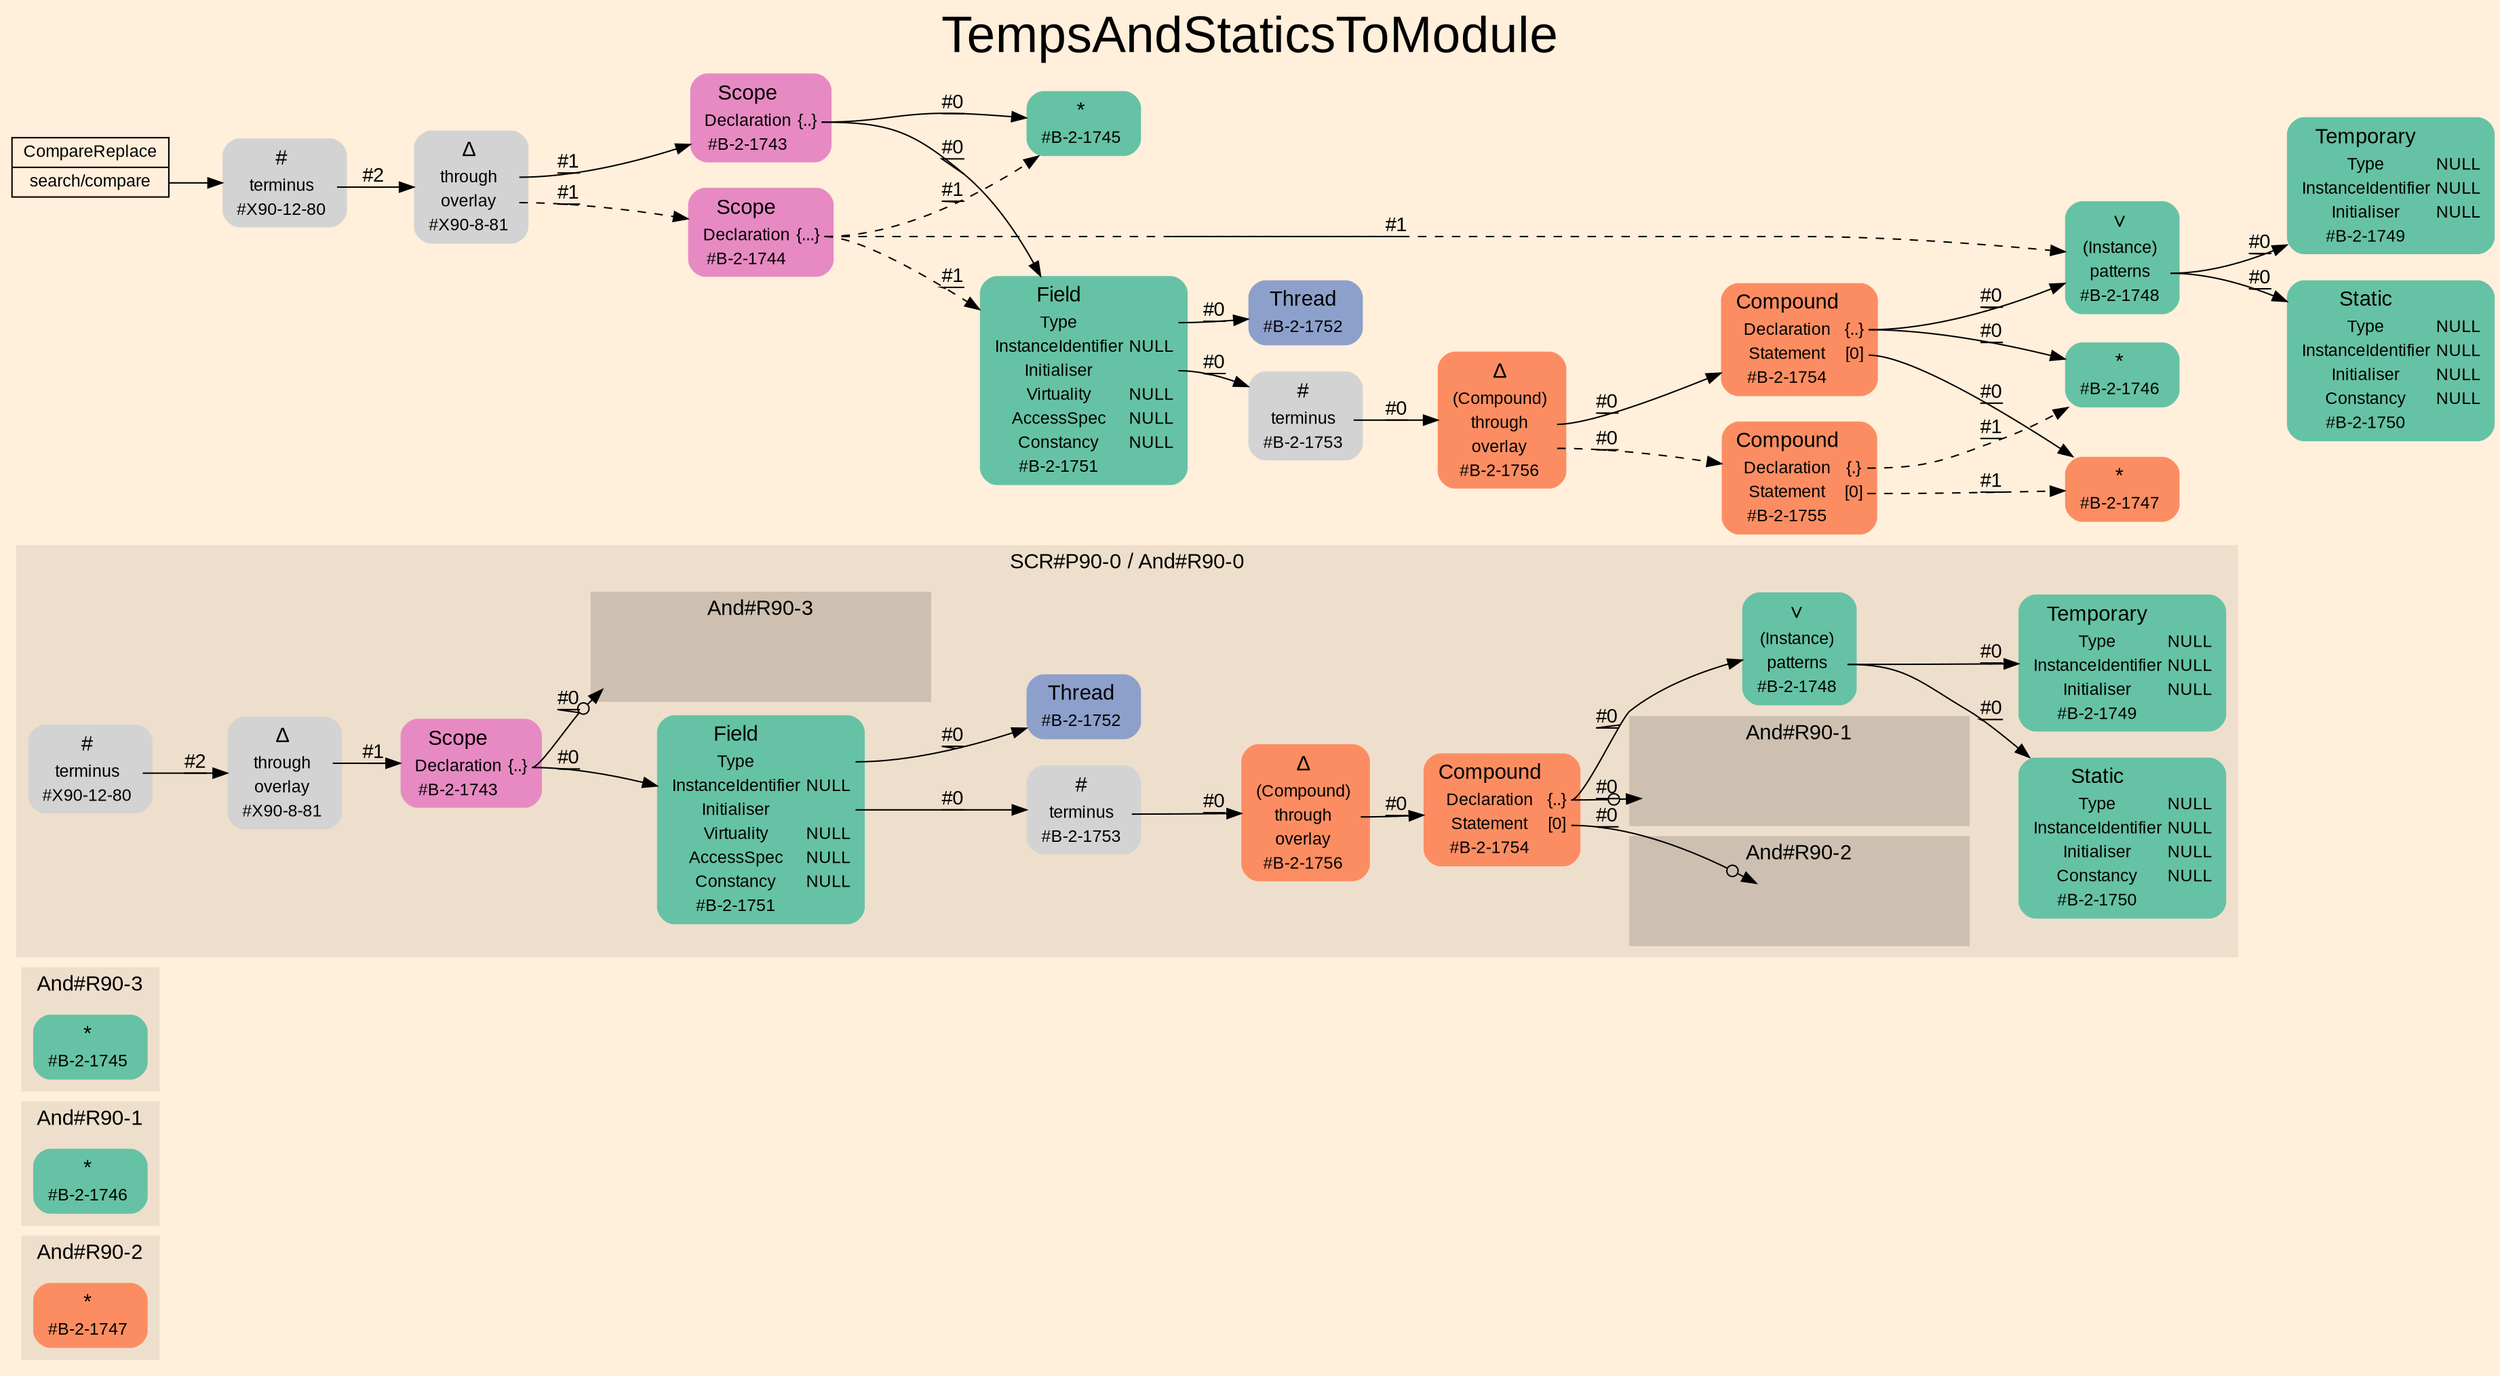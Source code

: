 digraph "TempsAndStaticsToModule" {
label = "TempsAndStaticsToModule"
labelloc = t
fontsize = "36"
graph [
    rankdir = "LR"
    ranksep = 0.3
    bgcolor = antiquewhite1
    color = black
    fontcolor = black
    fontname = "Arial"
];
node [
    fontname = "Arial"
];
edge [
    fontname = "Arial"
];

// -------------------- figure And#R90-2 --------------------
// -------- region And#R90-2 ----------
subgraph "clusterAnd#R90-2" {
    label = "And#R90-2"
    style = "filled"
    color = antiquewhite2
    fontsize = "15"
    "And#R90-2/#B-2-1747" [
        // -------- block And#R90-2/#B-2-1747 ----------
        shape = "plaintext"
        fillcolor = "/set28/2"
        label = <<TABLE BORDER="0" CELLBORDER="0" CELLSPACING="0">
         <TR><TD><FONT POINT-SIZE="15.0">*</FONT></TD><TD></TD></TR>
         <TR><TD>#B-2-1747</TD><TD PORT="port0"></TD></TR>
        </TABLE>>
        style = "rounded,filled"
        fontsize = "12"
    ];
    
}


// -------------------- figure And#R90-1 --------------------
// -------- region And#R90-1 ----------
subgraph "clusterAnd#R90-1" {
    label = "And#R90-1"
    style = "filled"
    color = antiquewhite2
    fontsize = "15"
    "And#R90-1/#B-2-1746" [
        // -------- block And#R90-1/#B-2-1746 ----------
        shape = "plaintext"
        fillcolor = "/set28/1"
        label = <<TABLE BORDER="0" CELLBORDER="0" CELLSPACING="0">
         <TR><TD><FONT POINT-SIZE="15.0">*</FONT></TD><TD></TD></TR>
         <TR><TD>#B-2-1746</TD><TD PORT="port0"></TD></TR>
        </TABLE>>
        style = "rounded,filled"
        fontsize = "12"
    ];
    
}


// -------------------- figure And#R90-3 --------------------
// -------- region And#R90-3 ----------
subgraph "clusterAnd#R90-3" {
    label = "And#R90-3"
    style = "filled"
    color = antiquewhite2
    fontsize = "15"
    "And#R90-3/#B-2-1745" [
        // -------- block And#R90-3/#B-2-1745 ----------
        shape = "plaintext"
        fillcolor = "/set28/1"
        label = <<TABLE BORDER="0" CELLBORDER="0" CELLSPACING="0">
         <TR><TD><FONT POINT-SIZE="15.0">*</FONT></TD><TD></TD></TR>
         <TR><TD>#B-2-1745</TD><TD PORT="port0"></TD></TR>
        </TABLE>>
        style = "rounded,filled"
        fontsize = "12"
    ];
    
}


// -------------------- figure And#R90-0 --------------------
// -------- region And#R90-0 ----------
subgraph "clusterAnd#R90-0" {
    label = "SCR#P90-0 / And#R90-0"
    style = "filled"
    color = antiquewhite2
    fontsize = "15"
    "And#R90-0/#X90-12-80" [
        // -------- block And#R90-0/#X90-12-80 ----------
        shape = "plaintext"
        label = <<TABLE BORDER="0" CELLBORDER="0" CELLSPACING="0">
         <TR><TD><FONT POINT-SIZE="15.0">#</FONT></TD><TD></TD></TR>
         <TR><TD>terminus</TD><TD PORT="port0"></TD></TR>
         <TR><TD>#X90-12-80</TD><TD PORT="port1"></TD></TR>
        </TABLE>>
        style = "rounded,filled"
        fontsize = "12"
    ];
    
    "And#R90-0/#B-2-1756" [
        // -------- block And#R90-0/#B-2-1756 ----------
        shape = "plaintext"
        fillcolor = "/set28/2"
        label = <<TABLE BORDER="0" CELLBORDER="0" CELLSPACING="0">
         <TR><TD><FONT POINT-SIZE="15.0">Δ</FONT></TD><TD></TD></TR>
         <TR><TD>(Compound)</TD><TD PORT="port0"></TD></TR>
         <TR><TD>through</TD><TD PORT="port1"></TD></TR>
         <TR><TD>overlay</TD><TD PORT="port2"></TD></TR>
         <TR><TD>#B-2-1756</TD><TD PORT="port3"></TD></TR>
        </TABLE>>
        style = "rounded,filled"
        fontsize = "12"
    ];
    
    "And#R90-0/#B-2-1748" [
        // -------- block And#R90-0/#B-2-1748 ----------
        shape = "plaintext"
        fillcolor = "/set28/1"
        label = <<TABLE BORDER="0" CELLBORDER="0" CELLSPACING="0">
         <TR><TD><FONT POINT-SIZE="15.0">∨</FONT></TD><TD></TD></TR>
         <TR><TD>(Instance)</TD><TD PORT="port0"></TD></TR>
         <TR><TD>patterns</TD><TD PORT="port1"></TD></TR>
         <TR><TD>#B-2-1748</TD><TD PORT="port2"></TD></TR>
        </TABLE>>
        style = "rounded,filled"
        fontsize = "12"
    ];
    
    "And#R90-0/#B-2-1754" [
        // -------- block And#R90-0/#B-2-1754 ----------
        shape = "plaintext"
        fillcolor = "/set28/2"
        label = <<TABLE BORDER="0" CELLBORDER="0" CELLSPACING="0">
         <TR><TD><FONT POINT-SIZE="15.0">Compound</FONT></TD><TD></TD></TR>
         <TR><TD>Declaration</TD><TD PORT="port0">{..}</TD></TR>
         <TR><TD>Statement</TD><TD PORT="port1">[0]</TD></TR>
         <TR><TD>#B-2-1754</TD><TD PORT="port2"></TD></TR>
        </TABLE>>
        style = "rounded,filled"
        fontsize = "12"
    ];
    
    "And#R90-0/#B-2-1750" [
        // -------- block And#R90-0/#B-2-1750 ----------
        shape = "plaintext"
        fillcolor = "/set28/1"
        label = <<TABLE BORDER="0" CELLBORDER="0" CELLSPACING="0">
         <TR><TD><FONT POINT-SIZE="15.0">Static</FONT></TD><TD></TD></TR>
         <TR><TD>Type</TD><TD PORT="port0">NULL</TD></TR>
         <TR><TD>InstanceIdentifier</TD><TD PORT="port1">NULL</TD></TR>
         <TR><TD>Initialiser</TD><TD PORT="port2">NULL</TD></TR>
         <TR><TD>Constancy</TD><TD PORT="port3">NULL</TD></TR>
         <TR><TD>#B-2-1750</TD><TD PORT="port4"></TD></TR>
        </TABLE>>
        style = "rounded,filled"
        fontsize = "12"
    ];
    
    "And#R90-0/#B-2-1752" [
        // -------- block And#R90-0/#B-2-1752 ----------
        shape = "plaintext"
        fillcolor = "/set28/3"
        label = <<TABLE BORDER="0" CELLBORDER="0" CELLSPACING="0">
         <TR><TD><FONT POINT-SIZE="15.0">Thread</FONT></TD><TD></TD></TR>
         <TR><TD>#B-2-1752</TD><TD PORT="port0"></TD></TR>
        </TABLE>>
        style = "rounded,filled"
        fontsize = "12"
    ];
    
    "And#R90-0/#B-2-1751" [
        // -------- block And#R90-0/#B-2-1751 ----------
        shape = "plaintext"
        fillcolor = "/set28/1"
        label = <<TABLE BORDER="0" CELLBORDER="0" CELLSPACING="0">
         <TR><TD><FONT POINT-SIZE="15.0">Field</FONT></TD><TD></TD></TR>
         <TR><TD>Type</TD><TD PORT="port0"></TD></TR>
         <TR><TD>InstanceIdentifier</TD><TD PORT="port1">NULL</TD></TR>
         <TR><TD>Initialiser</TD><TD PORT="port2"></TD></TR>
         <TR><TD>Virtuality</TD><TD PORT="port3">NULL</TD></TR>
         <TR><TD>AccessSpec</TD><TD PORT="port4">NULL</TD></TR>
         <TR><TD>Constancy</TD><TD PORT="port5">NULL</TD></TR>
         <TR><TD>#B-2-1751</TD><TD PORT="port6"></TD></TR>
        </TABLE>>
        style = "rounded,filled"
        fontsize = "12"
    ];
    
    "And#R90-0/#X90-8-81" [
        // -------- block And#R90-0/#X90-8-81 ----------
        shape = "plaintext"
        label = <<TABLE BORDER="0" CELLBORDER="0" CELLSPACING="0">
         <TR><TD><FONT POINT-SIZE="15.0">Δ</FONT></TD><TD></TD></TR>
         <TR><TD>through</TD><TD PORT="port0"></TD></TR>
         <TR><TD>overlay</TD><TD PORT="port1"></TD></TR>
         <TR><TD>#X90-8-81</TD><TD PORT="port2"></TD></TR>
        </TABLE>>
        style = "rounded,filled"
        fontsize = "12"
    ];
    
    "And#R90-0/#B-2-1749" [
        // -------- block And#R90-0/#B-2-1749 ----------
        shape = "plaintext"
        fillcolor = "/set28/1"
        label = <<TABLE BORDER="0" CELLBORDER="0" CELLSPACING="0">
         <TR><TD><FONT POINT-SIZE="15.0">Temporary</FONT></TD><TD></TD></TR>
         <TR><TD>Type</TD><TD PORT="port0">NULL</TD></TR>
         <TR><TD>InstanceIdentifier</TD><TD PORT="port1">NULL</TD></TR>
         <TR><TD>Initialiser</TD><TD PORT="port2">NULL</TD></TR>
         <TR><TD>#B-2-1749</TD><TD PORT="port3"></TD></TR>
        </TABLE>>
        style = "rounded,filled"
        fontsize = "12"
    ];
    
    "And#R90-0/#B-2-1743" [
        // -------- block And#R90-0/#B-2-1743 ----------
        shape = "plaintext"
        fillcolor = "/set28/4"
        label = <<TABLE BORDER="0" CELLBORDER="0" CELLSPACING="0">
         <TR><TD><FONT POINT-SIZE="15.0">Scope</FONT></TD><TD></TD></TR>
         <TR><TD>Declaration</TD><TD PORT="port0">{..}</TD></TR>
         <TR><TD>#B-2-1743</TD><TD PORT="port1"></TD></TR>
        </TABLE>>
        style = "rounded,filled"
        fontsize = "12"
    ];
    
    "And#R90-0/#B-2-1753" [
        // -------- block And#R90-0/#B-2-1753 ----------
        shape = "plaintext"
        label = <<TABLE BORDER="0" CELLBORDER="0" CELLSPACING="0">
         <TR><TD><FONT POINT-SIZE="15.0">#</FONT></TD><TD></TD></TR>
         <TR><TD>terminus</TD><TD PORT="port0"></TD></TR>
         <TR><TD>#B-2-1753</TD><TD PORT="port1"></TD></TR>
        </TABLE>>
        style = "rounded,filled"
        fontsize = "12"
    ];
    
    // -------- region And#R90-0/And#R90-1 ----------
    subgraph "clusterAnd#R90-0/And#R90-1" {
        label = "And#R90-1"
        style = "filled"
        color = antiquewhite3
        fontsize = "15"
        "And#R90-0/And#R90-1/#B-2-1746" [
            // -------- block And#R90-0/And#R90-1/#B-2-1746 ----------
            shape = none
            fillcolor = "/set28/1"
            style = "invisible"
        ];
        
    }
    
    // -------- region And#R90-0/And#R90-2 ----------
    subgraph "clusterAnd#R90-0/And#R90-2" {
        label = "And#R90-2"
        style = "filled"
        color = antiquewhite3
        fontsize = "15"
        "And#R90-0/And#R90-2/#B-2-1747" [
            // -------- block And#R90-0/And#R90-2/#B-2-1747 ----------
            shape = none
            fillcolor = "/set28/2"
            style = "invisible"
        ];
        
    }
    
    // -------- region And#R90-0/And#R90-3 ----------
    subgraph "clusterAnd#R90-0/And#R90-3" {
        label = "And#R90-3"
        style = "filled"
        color = antiquewhite3
        fontsize = "15"
        "And#R90-0/And#R90-3/#B-2-1745" [
            // -------- block And#R90-0/And#R90-3/#B-2-1745 ----------
            shape = none
            fillcolor = "/set28/1"
            style = "invisible"
        ];
        
    }
    
}

"And#R90-0/#X90-12-80":port0 -> "And#R90-0/#X90-8-81" [
    label = "#2"
    decorate = true
    color = black
    fontcolor = black
];

"And#R90-0/#B-2-1756":port1 -> "And#R90-0/#B-2-1754" [
    label = "#0"
    decorate = true
    color = black
    fontcolor = black
];

"And#R90-0/#B-2-1748":port1 -> "And#R90-0/#B-2-1749" [
    label = "#0"
    decorate = true
    color = black
    fontcolor = black
];

"And#R90-0/#B-2-1748":port1 -> "And#R90-0/#B-2-1750" [
    label = "#0"
    decorate = true
    color = black
    fontcolor = black
];

"And#R90-0/#B-2-1754":port0 -> "And#R90-0/And#R90-1/#B-2-1746" [
    arrowhead="normalnoneodot"
    label = "#0"
    decorate = true
    color = black
    fontcolor = black
];

"And#R90-0/#B-2-1754":port0 -> "And#R90-0/#B-2-1748" [
    label = "#0"
    decorate = true
    color = black
    fontcolor = black
];

"And#R90-0/#B-2-1754":port1 -> "And#R90-0/And#R90-2/#B-2-1747" [
    arrowhead="normalnoneodot"
    label = "#0"
    decorate = true
    color = black
    fontcolor = black
];

"And#R90-0/#B-2-1751":port0 -> "And#R90-0/#B-2-1752" [
    label = "#0"
    decorate = true
    color = black
    fontcolor = black
];

"And#R90-0/#B-2-1751":port2 -> "And#R90-0/#B-2-1753" [
    label = "#0"
    decorate = true
    color = black
    fontcolor = black
];

"And#R90-0/#X90-8-81":port0 -> "And#R90-0/#B-2-1743" [
    label = "#1"
    decorate = true
    color = black
    fontcolor = black
];

"And#R90-0/#B-2-1743":port0 -> "And#R90-0/And#R90-3/#B-2-1745" [
    arrowhead="normalnoneodot"
    label = "#0"
    decorate = true
    color = black
    fontcolor = black
];

"And#R90-0/#B-2-1743":port0 -> "And#R90-0/#B-2-1751" [
    label = "#0"
    decorate = true
    color = black
    fontcolor = black
];

"And#R90-0/#B-2-1753":port0 -> "And#R90-0/#B-2-1756" [
    label = "#0"
    decorate = true
    color = black
    fontcolor = black
];


// -------------------- transformation figure --------------------
"CR#X90-10-90" [
    // -------- block CR#X90-10-90 ----------
    shape = "record"
    fillcolor = antiquewhite1
    label = "<fixed> CompareReplace | <port0> search/compare"
    style = "filled"
    fontsize = "12"
    color = black
    fontcolor = black
];

"#X90-12-80" [
    // -------- block #X90-12-80 ----------
    shape = "plaintext"
    label = <<TABLE BORDER="0" CELLBORDER="0" CELLSPACING="0">
     <TR><TD><FONT POINT-SIZE="15.0">#</FONT></TD><TD></TD></TR>
     <TR><TD>terminus</TD><TD PORT="port0"></TD></TR>
     <TR><TD>#X90-12-80</TD><TD PORT="port1"></TD></TR>
    </TABLE>>
    style = "rounded,filled"
    fontsize = "12"
];

"#X90-8-81" [
    // -------- block #X90-8-81 ----------
    shape = "plaintext"
    label = <<TABLE BORDER="0" CELLBORDER="0" CELLSPACING="0">
     <TR><TD><FONT POINT-SIZE="15.0">Δ</FONT></TD><TD></TD></TR>
     <TR><TD>through</TD><TD PORT="port0"></TD></TR>
     <TR><TD>overlay</TD><TD PORT="port1"></TD></TR>
     <TR><TD>#X90-8-81</TD><TD PORT="port2"></TD></TR>
    </TABLE>>
    style = "rounded,filled"
    fontsize = "12"
];

"#B-2-1743" [
    // -------- block #B-2-1743 ----------
    shape = "plaintext"
    fillcolor = "/set28/4"
    label = <<TABLE BORDER="0" CELLBORDER="0" CELLSPACING="0">
     <TR><TD><FONT POINT-SIZE="15.0">Scope</FONT></TD><TD></TD></TR>
     <TR><TD>Declaration</TD><TD PORT="port0">{..}</TD></TR>
     <TR><TD>#B-2-1743</TD><TD PORT="port1"></TD></TR>
    </TABLE>>
    style = "rounded,filled"
    fontsize = "12"
];

"#B-2-1745" [
    // -------- block #B-2-1745 ----------
    shape = "plaintext"
    fillcolor = "/set28/1"
    label = <<TABLE BORDER="0" CELLBORDER="0" CELLSPACING="0">
     <TR><TD><FONT POINT-SIZE="15.0">*</FONT></TD><TD></TD></TR>
     <TR><TD>#B-2-1745</TD><TD PORT="port0"></TD></TR>
    </TABLE>>
    style = "rounded,filled"
    fontsize = "12"
];

"#B-2-1751" [
    // -------- block #B-2-1751 ----------
    shape = "plaintext"
    fillcolor = "/set28/1"
    label = <<TABLE BORDER="0" CELLBORDER="0" CELLSPACING="0">
     <TR><TD><FONT POINT-SIZE="15.0">Field</FONT></TD><TD></TD></TR>
     <TR><TD>Type</TD><TD PORT="port0"></TD></TR>
     <TR><TD>InstanceIdentifier</TD><TD PORT="port1">NULL</TD></TR>
     <TR><TD>Initialiser</TD><TD PORT="port2"></TD></TR>
     <TR><TD>Virtuality</TD><TD PORT="port3">NULL</TD></TR>
     <TR><TD>AccessSpec</TD><TD PORT="port4">NULL</TD></TR>
     <TR><TD>Constancy</TD><TD PORT="port5">NULL</TD></TR>
     <TR><TD>#B-2-1751</TD><TD PORT="port6"></TD></TR>
    </TABLE>>
    style = "rounded,filled"
    fontsize = "12"
];

"#B-2-1752" [
    // -------- block #B-2-1752 ----------
    shape = "plaintext"
    fillcolor = "/set28/3"
    label = <<TABLE BORDER="0" CELLBORDER="0" CELLSPACING="0">
     <TR><TD><FONT POINT-SIZE="15.0">Thread</FONT></TD><TD></TD></TR>
     <TR><TD>#B-2-1752</TD><TD PORT="port0"></TD></TR>
    </TABLE>>
    style = "rounded,filled"
    fontsize = "12"
];

"#B-2-1753" [
    // -------- block #B-2-1753 ----------
    shape = "plaintext"
    label = <<TABLE BORDER="0" CELLBORDER="0" CELLSPACING="0">
     <TR><TD><FONT POINT-SIZE="15.0">#</FONT></TD><TD></TD></TR>
     <TR><TD>terminus</TD><TD PORT="port0"></TD></TR>
     <TR><TD>#B-2-1753</TD><TD PORT="port1"></TD></TR>
    </TABLE>>
    style = "rounded,filled"
    fontsize = "12"
];

"#B-2-1756" [
    // -------- block #B-2-1756 ----------
    shape = "plaintext"
    fillcolor = "/set28/2"
    label = <<TABLE BORDER="0" CELLBORDER="0" CELLSPACING="0">
     <TR><TD><FONT POINT-SIZE="15.0">Δ</FONT></TD><TD></TD></TR>
     <TR><TD>(Compound)</TD><TD PORT="port0"></TD></TR>
     <TR><TD>through</TD><TD PORT="port1"></TD></TR>
     <TR><TD>overlay</TD><TD PORT="port2"></TD></TR>
     <TR><TD>#B-2-1756</TD><TD PORT="port3"></TD></TR>
    </TABLE>>
    style = "rounded,filled"
    fontsize = "12"
];

"#B-2-1754" [
    // -------- block #B-2-1754 ----------
    shape = "plaintext"
    fillcolor = "/set28/2"
    label = <<TABLE BORDER="0" CELLBORDER="0" CELLSPACING="0">
     <TR><TD><FONT POINT-SIZE="15.0">Compound</FONT></TD><TD></TD></TR>
     <TR><TD>Declaration</TD><TD PORT="port0">{..}</TD></TR>
     <TR><TD>Statement</TD><TD PORT="port1">[0]</TD></TR>
     <TR><TD>#B-2-1754</TD><TD PORT="port2"></TD></TR>
    </TABLE>>
    style = "rounded,filled"
    fontsize = "12"
];

"#B-2-1746" [
    // -------- block #B-2-1746 ----------
    shape = "plaintext"
    fillcolor = "/set28/1"
    label = <<TABLE BORDER="0" CELLBORDER="0" CELLSPACING="0">
     <TR><TD><FONT POINT-SIZE="15.0">*</FONT></TD><TD></TD></TR>
     <TR><TD>#B-2-1746</TD><TD PORT="port0"></TD></TR>
    </TABLE>>
    style = "rounded,filled"
    fontsize = "12"
];

"#B-2-1748" [
    // -------- block #B-2-1748 ----------
    shape = "plaintext"
    fillcolor = "/set28/1"
    label = <<TABLE BORDER="0" CELLBORDER="0" CELLSPACING="0">
     <TR><TD><FONT POINT-SIZE="15.0">∨</FONT></TD><TD></TD></TR>
     <TR><TD>(Instance)</TD><TD PORT="port0"></TD></TR>
     <TR><TD>patterns</TD><TD PORT="port1"></TD></TR>
     <TR><TD>#B-2-1748</TD><TD PORT="port2"></TD></TR>
    </TABLE>>
    style = "rounded,filled"
    fontsize = "12"
];

"#B-2-1749" [
    // -------- block #B-2-1749 ----------
    shape = "plaintext"
    fillcolor = "/set28/1"
    label = <<TABLE BORDER="0" CELLBORDER="0" CELLSPACING="0">
     <TR><TD><FONT POINT-SIZE="15.0">Temporary</FONT></TD><TD></TD></TR>
     <TR><TD>Type</TD><TD PORT="port0">NULL</TD></TR>
     <TR><TD>InstanceIdentifier</TD><TD PORT="port1">NULL</TD></TR>
     <TR><TD>Initialiser</TD><TD PORT="port2">NULL</TD></TR>
     <TR><TD>#B-2-1749</TD><TD PORT="port3"></TD></TR>
    </TABLE>>
    style = "rounded,filled"
    fontsize = "12"
];

"#B-2-1750" [
    // -------- block #B-2-1750 ----------
    shape = "plaintext"
    fillcolor = "/set28/1"
    label = <<TABLE BORDER="0" CELLBORDER="0" CELLSPACING="0">
     <TR><TD><FONT POINT-SIZE="15.0">Static</FONT></TD><TD></TD></TR>
     <TR><TD>Type</TD><TD PORT="port0">NULL</TD></TR>
     <TR><TD>InstanceIdentifier</TD><TD PORT="port1">NULL</TD></TR>
     <TR><TD>Initialiser</TD><TD PORT="port2">NULL</TD></TR>
     <TR><TD>Constancy</TD><TD PORT="port3">NULL</TD></TR>
     <TR><TD>#B-2-1750</TD><TD PORT="port4"></TD></TR>
    </TABLE>>
    style = "rounded,filled"
    fontsize = "12"
];

"#B-2-1747" [
    // -------- block #B-2-1747 ----------
    shape = "plaintext"
    fillcolor = "/set28/2"
    label = <<TABLE BORDER="0" CELLBORDER="0" CELLSPACING="0">
     <TR><TD><FONT POINT-SIZE="15.0">*</FONT></TD><TD></TD></TR>
     <TR><TD>#B-2-1747</TD><TD PORT="port0"></TD></TR>
    </TABLE>>
    style = "rounded,filled"
    fontsize = "12"
];

"#B-2-1755" [
    // -------- block #B-2-1755 ----------
    shape = "plaintext"
    fillcolor = "/set28/2"
    label = <<TABLE BORDER="0" CELLBORDER="0" CELLSPACING="0">
     <TR><TD><FONT POINT-SIZE="15.0">Compound</FONT></TD><TD></TD></TR>
     <TR><TD>Declaration</TD><TD PORT="port0">{.}</TD></TR>
     <TR><TD>Statement</TD><TD PORT="port1">[0]</TD></TR>
     <TR><TD>#B-2-1755</TD><TD PORT="port2"></TD></TR>
    </TABLE>>
    style = "rounded,filled"
    fontsize = "12"
];

"#B-2-1744" [
    // -------- block #B-2-1744 ----------
    shape = "plaintext"
    fillcolor = "/set28/4"
    label = <<TABLE BORDER="0" CELLBORDER="0" CELLSPACING="0">
     <TR><TD><FONT POINT-SIZE="15.0">Scope</FONT></TD><TD></TD></TR>
     <TR><TD>Declaration</TD><TD PORT="port0">{...}</TD></TR>
     <TR><TD>#B-2-1744</TD><TD PORT="port1"></TD></TR>
    </TABLE>>
    style = "rounded,filled"
    fontsize = "12"
];

"CR#X90-10-90":port0 -> "#X90-12-80" [
    label = ""
    decorate = true
    color = black
    fontcolor = black
];

"#X90-12-80":port0 -> "#X90-8-81" [
    label = "#2"
    decorate = true
    color = black
    fontcolor = black
];

"#X90-8-81":port0 -> "#B-2-1743" [
    label = "#1"
    decorate = true
    color = black
    fontcolor = black
];

"#X90-8-81":port1 -> "#B-2-1744" [
    style="dashed"
    label = "#1"
    decorate = true
    color = black
    fontcolor = black
];

"#B-2-1743":port0 -> "#B-2-1745" [
    label = "#0"
    decorate = true
    color = black
    fontcolor = black
];

"#B-2-1743":port0 -> "#B-2-1751" [
    label = "#0"
    decorate = true
    color = black
    fontcolor = black
];

"#B-2-1751":port0 -> "#B-2-1752" [
    label = "#0"
    decorate = true
    color = black
    fontcolor = black
];

"#B-2-1751":port2 -> "#B-2-1753" [
    label = "#0"
    decorate = true
    color = black
    fontcolor = black
];

"#B-2-1753":port0 -> "#B-2-1756" [
    label = "#0"
    decorate = true
    color = black
    fontcolor = black
];

"#B-2-1756":port1 -> "#B-2-1754" [
    label = "#0"
    decorate = true
    color = black
    fontcolor = black
];

"#B-2-1756":port2 -> "#B-2-1755" [
    style="dashed"
    label = "#0"
    decorate = true
    color = black
    fontcolor = black
];

"#B-2-1754":port0 -> "#B-2-1746" [
    label = "#0"
    decorate = true
    color = black
    fontcolor = black
];

"#B-2-1754":port0 -> "#B-2-1748" [
    label = "#0"
    decorate = true
    color = black
    fontcolor = black
];

"#B-2-1754":port1 -> "#B-2-1747" [
    label = "#0"
    decorate = true
    color = black
    fontcolor = black
];

"#B-2-1748":port1 -> "#B-2-1749" [
    label = "#0"
    decorate = true
    color = black
    fontcolor = black
];

"#B-2-1748":port1 -> "#B-2-1750" [
    label = "#0"
    decorate = true
    color = black
    fontcolor = black
];

"#B-2-1755":port0 -> "#B-2-1746" [
    style="dashed"
    label = "#1"
    decorate = true
    color = black
    fontcolor = black
];

"#B-2-1755":port1 -> "#B-2-1747" [
    style="dashed"
    label = "#1"
    decorate = true
    color = black
    fontcolor = black
];

"#B-2-1744":port0 -> "#B-2-1745" [
    style="dashed"
    label = "#1"
    decorate = true
    color = black
    fontcolor = black
];

"#B-2-1744":port0 -> "#B-2-1751" [
    style="dashed"
    label = "#1"
    decorate = true
    color = black
    fontcolor = black
];

"#B-2-1744":port0 -> "#B-2-1748" [
    style="dashed"
    label = "#1"
    decorate = true
    color = black
    fontcolor = black
];


}
